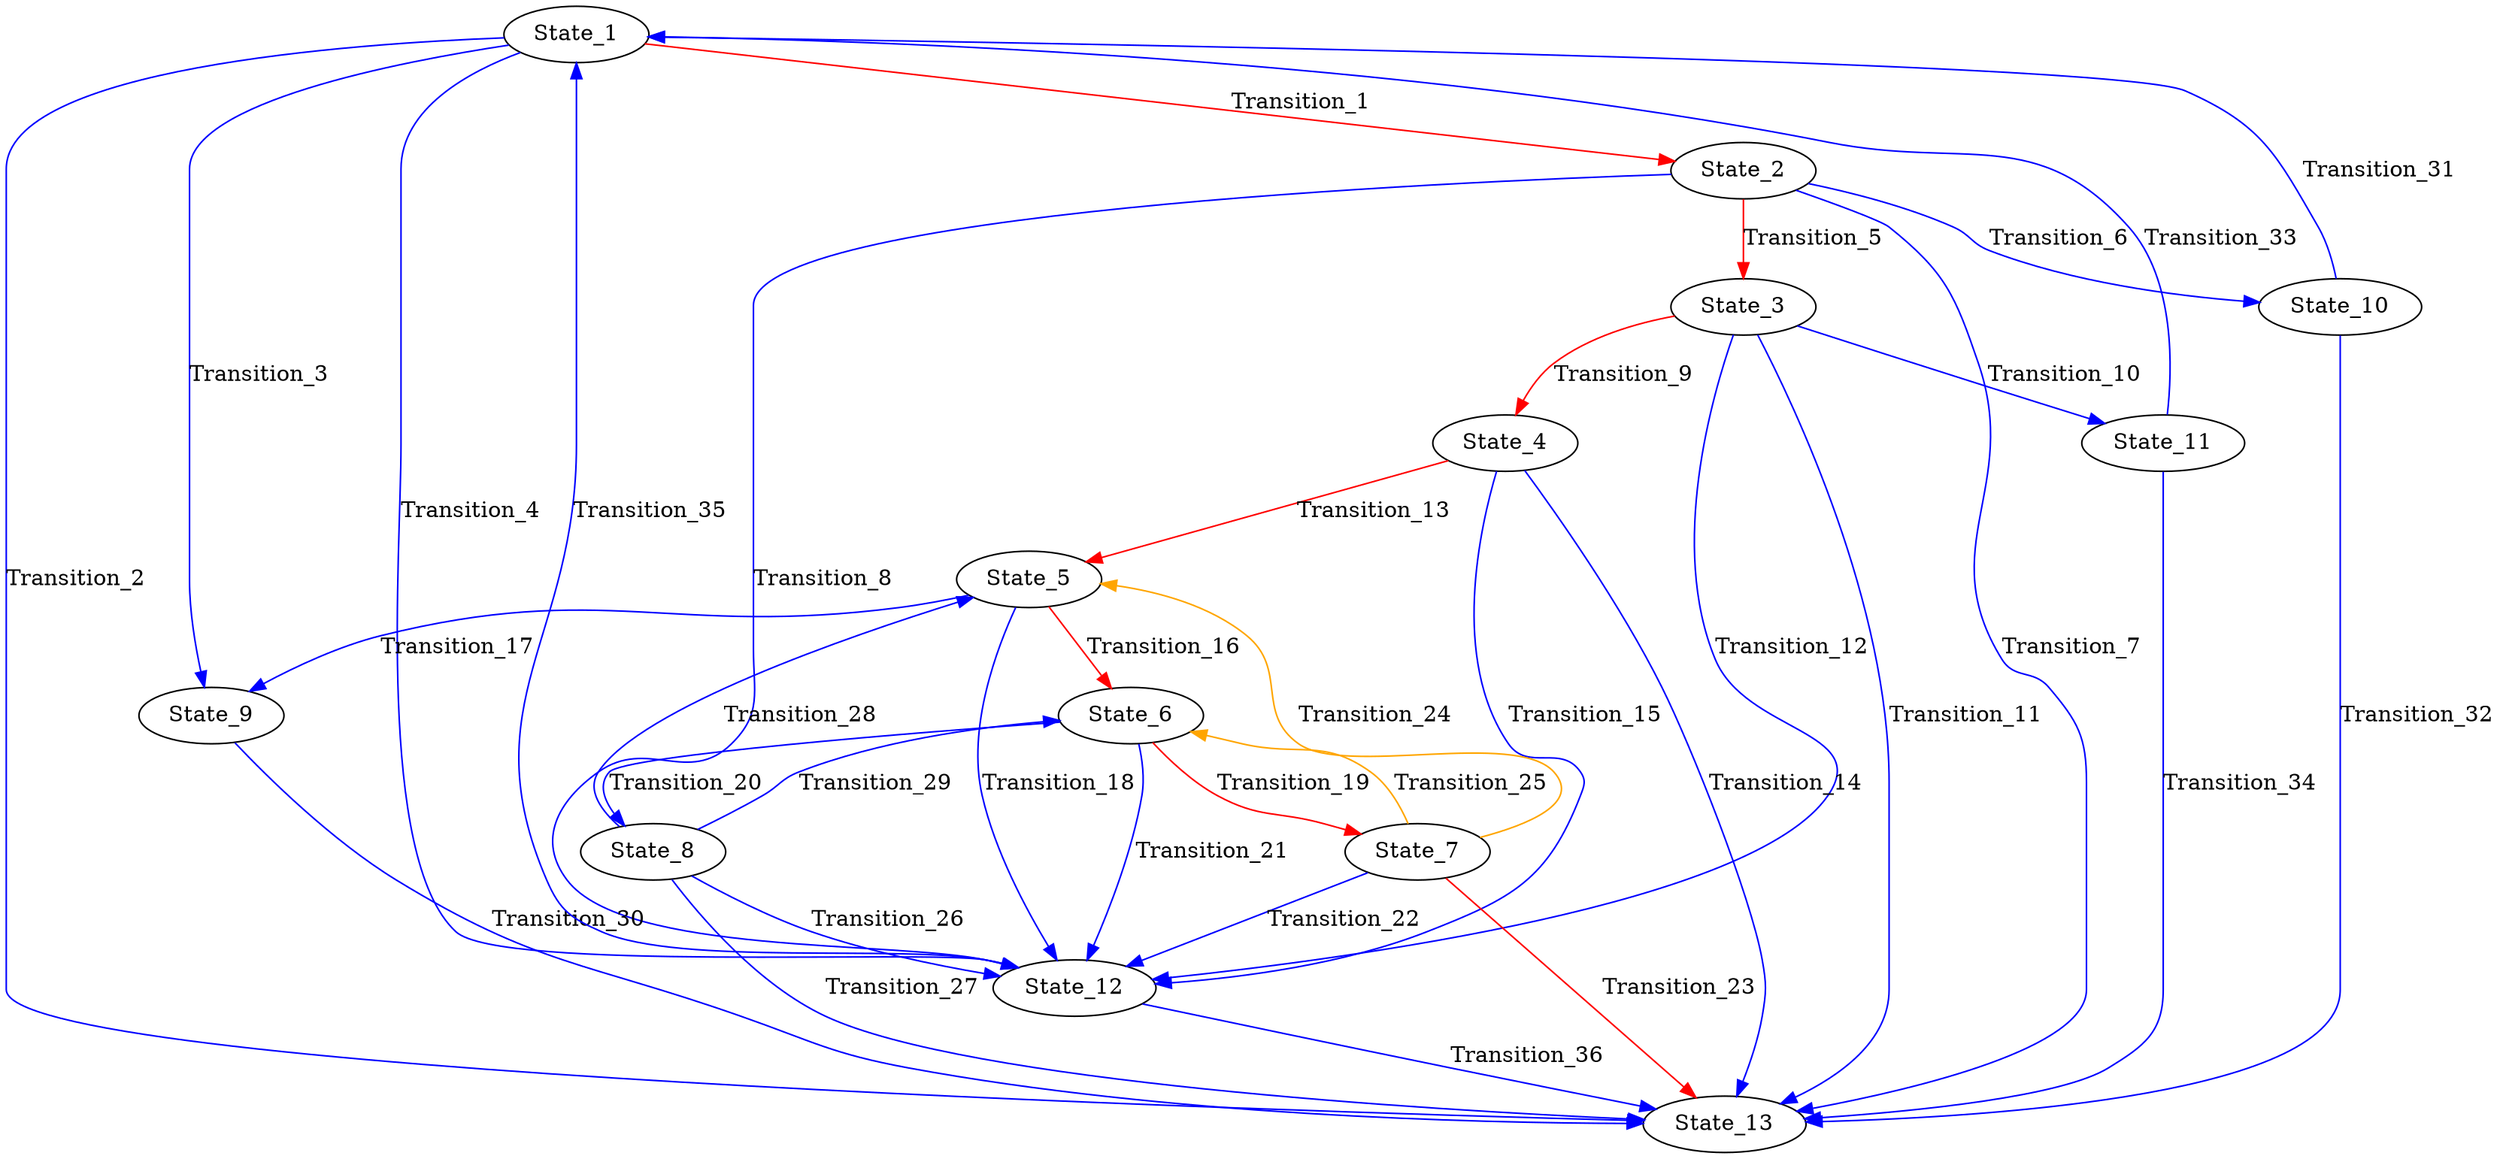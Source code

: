 digraph PwrCall { 
"State_1" -> "State_2" [ color=red, label = "Transition_1"];
"State_1" -> "State_13" [ color=blue, label = "Transition_2"];
"State_1" -> "State_9" [ color=blue, label = "Transition_3"];
"State_1" -> "State_12" [ color=blue, label = "Transition_4"];
"State_2" -> "State_3" [ color=red, label = "Transition_5"];
"State_2" -> "State_10" [ color=blue, label = "Transition_6"];
"State_2" -> "State_13" [ color=blue, label = "Transition_7"];
"State_2" -> "State_12" [ color=blue, label = "Transition_8"];
"State_3" -> "State_4" [ color=red, label = "Transition_9"];
"State_3" -> "State_11" [ color=blue, label = "Transition_10"];
"State_3" -> "State_13" [ color=blue, label = "Transition_11"];
"State_3" -> "State_12" [ color=blue, label = "Transition_12"];
"State_4" -> "State_5" [ color=red, label = "Transition_13"];
"State_4" -> "State_13" [ color=blue, label = "Transition_14"];
"State_4" -> "State_12" [ color=blue, label = "Transition_15"];
"State_5" -> "State_6" [ color=red, label = "Transition_16"];
"State_5" -> "State_9" [ color=blue, label = "Transition_17"];
"State_5" -> "State_12" [ color=blue, label = "Transition_18"];
"State_6" -> "State_7" [ color=red, label = "Transition_19"];
"State_6" -> "State_8" [ color=blue, label = "Transition_20"];
"State_6" -> "State_12" [ color=blue, label = "Transition_21"];
"State_7" -> "State_12" [ color=blue, label = "Transition_22"];
"State_7" -> "State_13" [ color=red, label = "Transition_23"];
"State_7" -> "State_5" [ color=orange, label = "Transition_24"];
"State_7" -> "State_6" [ color=orange, label = "Transition_25"];
"State_8" -> "State_12" [ color=blue, label = "Transition_26"];
"State_8" -> "State_13" [ color=blue, label = "Transition_27"];
"State_8" -> "State_5" [ color=blue, label = "Transition_28"];
"State_8" -> "State_6" [ color=blue, label = "Transition_29"];
"State_9" -> "State_13" [ color=blue, label = "Transition_30"];
"State_10" -> "State_1" [ color=blue, label = "Transition_31"];
"State_10" -> "State_13" [ color=blue, label = "Transition_32"];
"State_11" -> "State_1" [ color=blue, label = "Transition_33"];
"State_11" -> "State_13" [ color=blue, label = "Transition_34"];
"State_12" -> "State_1" [ color=blue, label = "Transition_35"];
"State_12" -> "State_13" [ color=blue, label = "Transition_36"];
}
